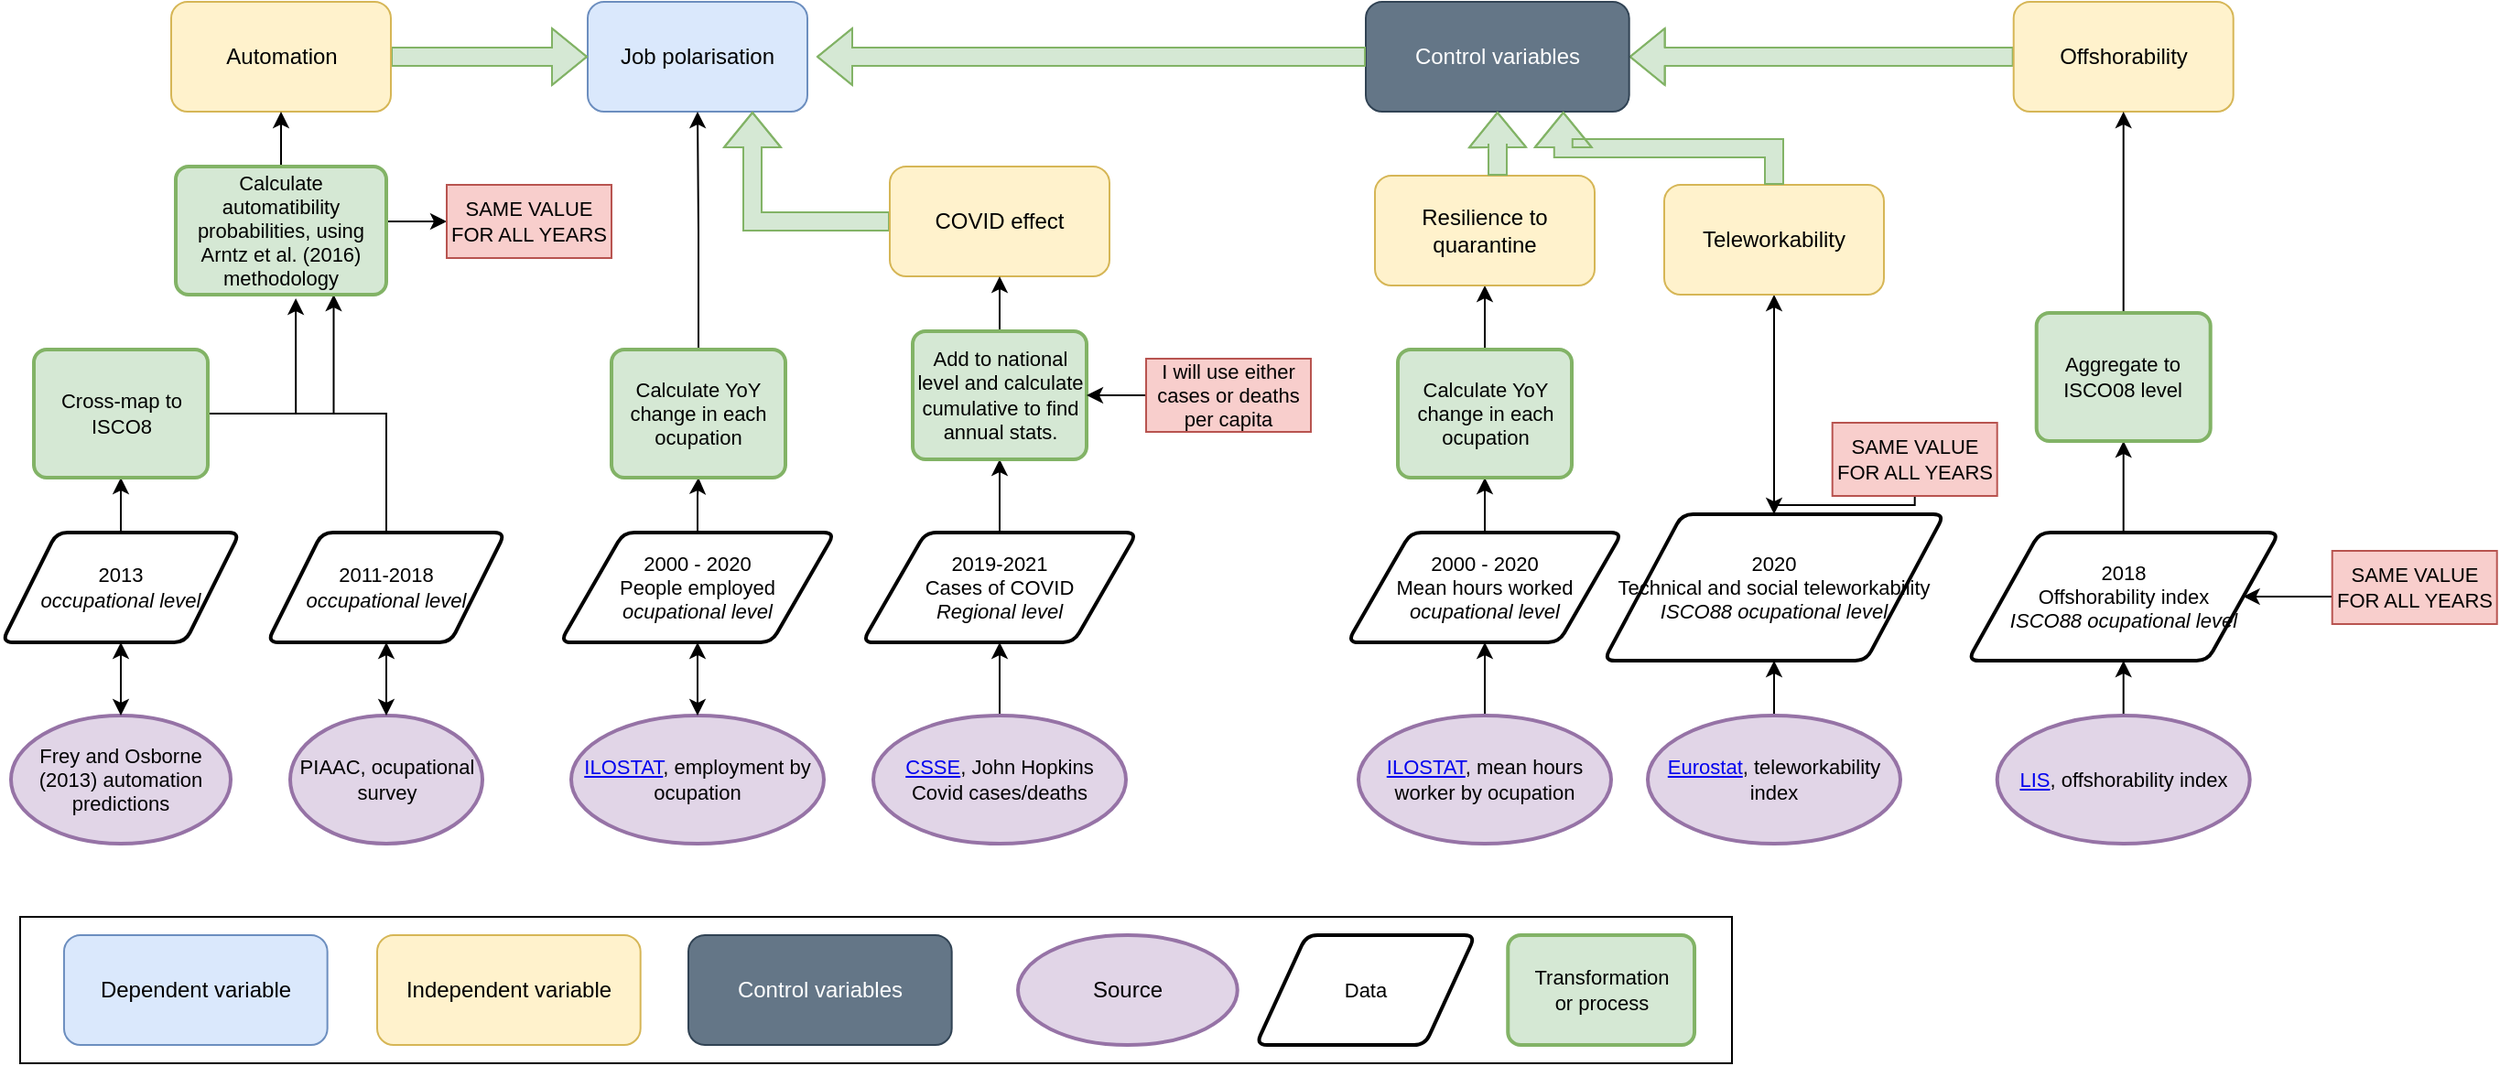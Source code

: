 <mxfile version="16.5.5" type="github">
  <diagram id="V9UyOql_ToTHPF06Edq8" name="Page-1">
    <mxGraphModel dx="1483" dy="780" grid="1" gridSize="10" guides="1" tooltips="1" connect="1" arrows="1" fold="1" page="1" pageScale="1" pageWidth="850" pageHeight="1100" math="0" shadow="0">
      <root>
        <mxCell id="0" />
        <mxCell id="1" parent="0" />
        <mxCell id="Q14rdcWtYfDraQlmz2f_-1" value="Job polarisation" style="rounded=1;whiteSpace=wrap;html=1;fillColor=#dae8fc;strokeColor=#6c8ebf;" parent="1" vertex="1">
          <mxGeometry x="345" y="40" width="120" height="60" as="geometry" />
        </mxCell>
        <mxCell id="Q14rdcWtYfDraQlmz2f_-85" value="" style="edgeStyle=elbowEdgeStyle;shape=flexArrow;rounded=0;orthogonalLoop=1;jettySize=auto;elbow=vertical;html=1;fontSize=11;strokeWidth=1;fillColor=#d5e8d4;strokeColor=#82b366;" parent="1" source="Q14rdcWtYfDraQlmz2f_-12" target="Q14rdcWtYfDraQlmz2f_-1" edge="1">
          <mxGeometry relative="1" as="geometry" />
        </mxCell>
        <mxCell id="Q14rdcWtYfDraQlmz2f_-12" value="Automation" style="rounded=1;whiteSpace=wrap;html=1;fillColor=#fff2cc;strokeColor=#d6b656;" parent="1" vertex="1">
          <mxGeometry x="117.5" y="40" width="120" height="60" as="geometry" />
        </mxCell>
        <mxCell id="Q14rdcWtYfDraQlmz2f_-26" value="" style="edgeStyle=orthogonalEdgeStyle;rounded=0;orthogonalLoop=1;jettySize=auto;html=1;fontSize=11;" parent="1" source="Q14rdcWtYfDraQlmz2f_-18" edge="1">
          <mxGeometry relative="1" as="geometry">
            <mxPoint x="405" y="390" as="targetPoint" />
          </mxGeometry>
        </mxCell>
        <mxCell id="Q14rdcWtYfDraQlmz2f_-18" value="&lt;a href=&quot;https://www.ilo.org/shinyapps/bulkexplorer17/?lang=en&amp;amp;segment=indicator&amp;amp;id=EMP_TEMP_SEX_OC2_NB_A&quot;&gt;ILOSTAT&lt;/a&gt;, employment by ocupation" style="strokeWidth=2;html=1;shape=mxgraph.flowchart.start_1;whiteSpace=wrap;fillColor=#e1d5e7;strokeColor=#9673a6;fontSize=11;" parent="1" vertex="1">
          <mxGeometry x="336" y="430" width="138" height="70" as="geometry" />
        </mxCell>
        <mxCell id="Q14rdcWtYfDraQlmz2f_-33" value="" style="edgeStyle=orthogonalEdgeStyle;rounded=0;orthogonalLoop=1;jettySize=auto;html=1;fontSize=11;" parent="1" source="Q14rdcWtYfDraQlmz2f_-29" target="Q14rdcWtYfDraQlmz2f_-18" edge="1">
          <mxGeometry relative="1" as="geometry" />
        </mxCell>
        <mxCell id="Q14rdcWtYfDraQlmz2f_-39" value="" style="edgeStyle=orthogonalEdgeStyle;rounded=0;orthogonalLoop=1;jettySize=auto;html=1;fontSize=11;" parent="1" source="Q14rdcWtYfDraQlmz2f_-29" target="Q14rdcWtYfDraQlmz2f_-37" edge="1">
          <mxGeometry relative="1" as="geometry" />
        </mxCell>
        <mxCell id="Q14rdcWtYfDraQlmz2f_-29" value="&lt;div&gt;2000 - 2020&lt;/div&gt;&lt;div&gt;People employed &lt;br&gt;&lt;/div&gt;&lt;div&gt;&lt;i&gt;ocupational level&lt;/i&gt;&lt;br&gt;&lt;/div&gt;" style="shape=parallelogram;html=1;strokeWidth=2;perimeter=parallelogramPerimeter;whiteSpace=wrap;rounded=1;arcSize=12;size=0.23;fontSize=11;" parent="1" vertex="1">
          <mxGeometry x="330" y="330" width="150" height="60" as="geometry" />
        </mxCell>
        <mxCell id="Q14rdcWtYfDraQlmz2f_-35" value="" style="group;fillColor=#647687;fontColor=#ffffff;strokeColor=#314354;" parent="1" vertex="1" connectable="0">
          <mxGeometry x="35" y="540" width="935" height="80" as="geometry" />
        </mxCell>
        <mxCell id="Q14rdcWtYfDraQlmz2f_-2" value="" style="rounded=0;whiteSpace=wrap;html=1;fontStyle=1" parent="Q14rdcWtYfDraQlmz2f_-35" vertex="1">
          <mxGeometry width="935" height="80" as="geometry" />
        </mxCell>
        <mxCell id="Q14rdcWtYfDraQlmz2f_-10" value="Dependent variable" style="rounded=1;whiteSpace=wrap;html=1;fillColor=#dae8fc;strokeColor=#6c8ebf;" parent="Q14rdcWtYfDraQlmz2f_-35" vertex="1">
          <mxGeometry x="23.974" y="10" width="143.846" height="60" as="geometry" />
        </mxCell>
        <mxCell id="Q14rdcWtYfDraQlmz2f_-11" value="Independent variable" style="rounded=1;whiteSpace=wrap;html=1;fillColor=#fff2cc;strokeColor=#d6b656;" parent="Q14rdcWtYfDraQlmz2f_-35" vertex="1">
          <mxGeometry x="194.999" y="10" width="143.846" height="60" as="geometry" />
        </mxCell>
        <mxCell id="Q14rdcWtYfDraQlmz2f_-17" value="Source" style="strokeWidth=2;html=1;shape=mxgraph.flowchart.start_1;whiteSpace=wrap;fillColor=#e1d5e7;strokeColor=#9673a6;" parent="Q14rdcWtYfDraQlmz2f_-35" vertex="1">
          <mxGeometry x="545.003" y="10" width="119.872" height="60" as="geometry" />
        </mxCell>
        <mxCell id="Q14rdcWtYfDraQlmz2f_-28" value="Data" style="shape=parallelogram;html=1;strokeWidth=2;perimeter=parallelogramPerimeter;whiteSpace=wrap;rounded=1;arcSize=12;size=0.23;fontSize=11;" parent="Q14rdcWtYfDraQlmz2f_-35" vertex="1">
          <mxGeometry x="675" y="10" width="119.872" height="60" as="geometry" />
        </mxCell>
        <mxCell id="Q14rdcWtYfDraQlmz2f_-38" value="&lt;div&gt;Transformation&lt;/div&gt;&lt;div&gt;or process&lt;/div&gt;" style="rounded=1;whiteSpace=wrap;html=1;absoluteArcSize=1;arcSize=14;strokeWidth=2;fontSize=11;fillColor=#d5e8d4;strokeColor=#82b366;" parent="Q14rdcWtYfDraQlmz2f_-35" vertex="1">
          <mxGeometry x="812.632" y="10" width="101.891" height="60" as="geometry" />
        </mxCell>
        <mxCell id="QSGgm3x1fwg6DJeKjKM8-1" value="&lt;div&gt;Control variables&lt;/div&gt;" style="rounded=1;whiteSpace=wrap;html=1;fillColor=#647687;strokeColor=#314354;fontColor=#ffffff;" vertex="1" parent="Q14rdcWtYfDraQlmz2f_-35">
          <mxGeometry x="364.999" y="10" width="143.846" height="60" as="geometry" />
        </mxCell>
        <mxCell id="Q14rdcWtYfDraQlmz2f_-40" value="" style="edgeStyle=orthogonalEdgeStyle;rounded=0;orthogonalLoop=1;jettySize=auto;html=1;fontSize=11;" parent="1" source="Q14rdcWtYfDraQlmz2f_-37" target="Q14rdcWtYfDraQlmz2f_-1" edge="1">
          <mxGeometry relative="1" as="geometry" />
        </mxCell>
        <mxCell id="Q14rdcWtYfDraQlmz2f_-37" value="Calculate YoY change in each ocupation" style="rounded=1;whiteSpace=wrap;html=1;absoluteArcSize=1;arcSize=14;strokeWidth=2;fontSize=11;fillColor=#d5e8d4;strokeColor=#82b366;" parent="1" vertex="1">
          <mxGeometry x="358" y="230" width="95" height="70" as="geometry" />
        </mxCell>
        <mxCell id="Q14rdcWtYfDraQlmz2f_-49" value="" style="edgeStyle=orthogonalEdgeStyle;rounded=0;orthogonalLoop=1;jettySize=auto;html=1;fontSize=11;" parent="1" source="Q14rdcWtYfDraQlmz2f_-41" target="Q14rdcWtYfDraQlmz2f_-44" edge="1">
          <mxGeometry relative="1" as="geometry" />
        </mxCell>
        <mxCell id="Q14rdcWtYfDraQlmz2f_-41" value="Frey and Osborne (2013) automation predictions" style="strokeWidth=2;html=1;shape=mxgraph.flowchart.start_1;whiteSpace=wrap;fillColor=#e1d5e7;strokeColor=#9673a6;fontSize=11;" parent="1" vertex="1">
          <mxGeometry x="30" y="430" width="120" height="70" as="geometry" />
        </mxCell>
        <mxCell id="Q14rdcWtYfDraQlmz2f_-50" value="" style="edgeStyle=orthogonalEdgeStyle;rounded=0;orthogonalLoop=1;jettySize=auto;html=1;fontSize=11;" parent="1" source="Q14rdcWtYfDraQlmz2f_-42" target="Q14rdcWtYfDraQlmz2f_-43" edge="1">
          <mxGeometry relative="1" as="geometry" />
        </mxCell>
        <mxCell id="Q14rdcWtYfDraQlmz2f_-42" value="PIAAC, ocupational survey" style="strokeWidth=2;html=1;shape=mxgraph.flowchart.start_1;whiteSpace=wrap;fillColor=#e1d5e7;strokeColor=#9673a6;fontSize=11;" parent="1" vertex="1">
          <mxGeometry x="182.5" y="430" width="105" height="70" as="geometry" />
        </mxCell>
        <mxCell id="Q14rdcWtYfDraQlmz2f_-51" style="edgeStyle=orthogonalEdgeStyle;rounded=0;orthogonalLoop=1;jettySize=auto;html=1;fontSize=11;" parent="1" source="Q14rdcWtYfDraQlmz2f_-43" target="Q14rdcWtYfDraQlmz2f_-42" edge="1">
          <mxGeometry relative="1" as="geometry" />
        </mxCell>
        <mxCell id="Q14rdcWtYfDraQlmz2f_-58" style="edgeStyle=orthogonalEdgeStyle;rounded=0;orthogonalLoop=1;jettySize=auto;html=1;entryX=0.57;entryY=1.029;entryDx=0;entryDy=0;entryPerimeter=0;fontSize=11;" parent="1" source="Q14rdcWtYfDraQlmz2f_-43" target="Q14rdcWtYfDraQlmz2f_-56" edge="1">
          <mxGeometry relative="1" as="geometry" />
        </mxCell>
        <mxCell id="Q14rdcWtYfDraQlmz2f_-43" value="&lt;div&gt;2011-2018 &lt;br&gt;&lt;/div&gt;&lt;div&gt;&lt;i&gt;occupational level&lt;/i&gt;&lt;br&gt;&lt;/div&gt;" style="shape=parallelogram;html=1;strokeWidth=2;perimeter=parallelogramPerimeter;whiteSpace=wrap;rounded=1;arcSize=12;size=0.23;fontSize=11;" parent="1" vertex="1">
          <mxGeometry x="170" y="330" width="130" height="60" as="geometry" />
        </mxCell>
        <mxCell id="Q14rdcWtYfDraQlmz2f_-52" style="edgeStyle=orthogonalEdgeStyle;rounded=0;orthogonalLoop=1;jettySize=auto;html=1;entryX=0.5;entryY=0;entryDx=0;entryDy=0;entryPerimeter=0;fontSize=11;" parent="1" source="Q14rdcWtYfDraQlmz2f_-44" target="Q14rdcWtYfDraQlmz2f_-41" edge="1">
          <mxGeometry relative="1" as="geometry" />
        </mxCell>
        <mxCell id="Q14rdcWtYfDraQlmz2f_-55" value="" style="edgeStyle=orthogonalEdgeStyle;rounded=0;orthogonalLoop=1;jettySize=auto;html=1;fontSize=11;" parent="1" source="Q14rdcWtYfDraQlmz2f_-44" target="Q14rdcWtYfDraQlmz2f_-54" edge="1">
          <mxGeometry relative="1" as="geometry" />
        </mxCell>
        <mxCell id="Q14rdcWtYfDraQlmz2f_-44" value="&lt;div&gt;2013&lt;br&gt;&lt;/div&gt;&lt;div&gt;&lt;i&gt;occupational level&lt;/i&gt;&lt;br&gt;&lt;/div&gt;" style="shape=parallelogram;html=1;strokeWidth=2;perimeter=parallelogramPerimeter;whiteSpace=wrap;rounded=1;arcSize=12;size=0.23;fontSize=11;" parent="1" vertex="1">
          <mxGeometry x="25" y="330" width="130" height="60" as="geometry" />
        </mxCell>
        <mxCell id="Q14rdcWtYfDraQlmz2f_-62" style="edgeStyle=elbowEdgeStyle;rounded=0;orthogonalLoop=1;jettySize=auto;html=1;fontSize=11;strokeWidth=1;entryX=0.75;entryY=1;entryDx=0;entryDy=0;elbow=vertical;" parent="1" source="Q14rdcWtYfDraQlmz2f_-54" target="Q14rdcWtYfDraQlmz2f_-56" edge="1">
          <mxGeometry relative="1" as="geometry">
            <mxPoint x="180" y="250" as="targetPoint" />
            <Array as="points">
              <mxPoint x="195" y="265" />
            </Array>
          </mxGeometry>
        </mxCell>
        <mxCell id="Q14rdcWtYfDraQlmz2f_-54" value="Cross-map to ISCO8" style="rounded=1;whiteSpace=wrap;html=1;absoluteArcSize=1;arcSize=14;strokeWidth=2;fontSize=11;fillColor=#d5e8d4;strokeColor=#82b366;" parent="1" vertex="1">
          <mxGeometry x="42.5" y="230" width="95" height="70" as="geometry" />
        </mxCell>
        <mxCell id="Q14rdcWtYfDraQlmz2f_-63" style="edgeStyle=elbowEdgeStyle;rounded=0;orthogonalLoop=1;jettySize=auto;elbow=vertical;html=1;fontSize=11;strokeWidth=1;" parent="1" source="Q14rdcWtYfDraQlmz2f_-56" target="Q14rdcWtYfDraQlmz2f_-12" edge="1">
          <mxGeometry relative="1" as="geometry" />
        </mxCell>
        <mxCell id="Q14rdcWtYfDraQlmz2f_-81" style="edgeStyle=elbowEdgeStyle;rounded=0;orthogonalLoop=1;jettySize=auto;elbow=vertical;html=1;fontSize=11;strokeWidth=1;" parent="1" source="Q14rdcWtYfDraQlmz2f_-56" target="Q14rdcWtYfDraQlmz2f_-80" edge="1">
          <mxGeometry relative="1" as="geometry" />
        </mxCell>
        <mxCell id="Q14rdcWtYfDraQlmz2f_-56" value="Calculate automatibility probabilities, using Arntz et al. (2016) methodology" style="rounded=1;whiteSpace=wrap;html=1;absoluteArcSize=1;arcSize=14;strokeWidth=2;fontSize=11;fillColor=#d5e8d4;strokeColor=#82b366;" parent="1" vertex="1">
          <mxGeometry x="120" y="130" width="115" height="70" as="geometry" />
        </mxCell>
        <mxCell id="Q14rdcWtYfDraQlmz2f_-67" value="" style="edgeStyle=elbowEdgeStyle;rounded=0;orthogonalLoop=1;jettySize=auto;elbow=vertical;html=1;fontSize=11;strokeWidth=1;" parent="1" source="Q14rdcWtYfDraQlmz2f_-64" target="Q14rdcWtYfDraQlmz2f_-66" edge="1">
          <mxGeometry relative="1" as="geometry" />
        </mxCell>
        <UserObject label="&lt;a href=&quot;%3CmxGraphModel%3E%3Croot%3E%3CmxCell%20id%3D%220%22%2F%3E%3CmxCell%20id%3D%221%22%20parent%3D%220%22%2F%3E%3CmxCell%20id%3D%222%22%20value%3D%22Automation%22%20style%3D%22rounded%3D1%3BwhiteSpace%3Dwrap%3Bhtml%3D1%3BfillColor%3D%23fff2cc%3BstrokeColor%3D%23d6b656%3B%22%20vertex%3D%221%22%20parent%3D%221%22%3E%3CmxGeometry%20x%3D%22117.5%22%20y%3D%2240%22%20width%3D%22120%22%20height%3D%2260%22%20as%3D%22geometry%22%2F%3E%3C%2FmxCell%3E%3C%2Froot%3E%3C%2FmxGraphModel%3E&quot;&gt;ILOSTAT&lt;/a&gt;, mean hours worker by ocupation" link="https://www.ilo.org/shinyapps/bulkexplorer54/?lang=en&amp;segment=indicator&amp;id=HOW_XEES_AGE_OC2_NB_A" linkTarget="_blank" id="Q14rdcWtYfDraQlmz2f_-64">
          <mxCell style="strokeWidth=2;html=1;shape=mxgraph.flowchart.start_1;whiteSpace=wrap;fillColor=#e1d5e7;strokeColor=#9673a6;fontSize=11;" parent="1" vertex="1">
            <mxGeometry x="766" y="430" width="138" height="70" as="geometry" />
          </mxCell>
        </UserObject>
        <mxCell id="Q14rdcWtYfDraQlmz2f_-84" style="edgeStyle=orthogonalEdgeStyle;rounded=0;orthogonalLoop=1;jettySize=auto;html=1;entryX=0.75;entryY=1;entryDx=0;entryDy=0;fontSize=11;strokeWidth=1;shape=flexArrow;fillColor=#d5e8d4;strokeColor=#82b366;" parent="1" source="Q14rdcWtYfDraQlmz2f_-65" target="Q14rdcWtYfDraQlmz2f_-1" edge="1">
          <mxGeometry relative="1" as="geometry" />
        </mxCell>
        <mxCell id="Q14rdcWtYfDraQlmz2f_-65" value="COVID effect" style="rounded=1;whiteSpace=wrap;html=1;fillColor=#fff2cc;strokeColor=#d6b656;" parent="1" vertex="1">
          <mxGeometry x="510" y="130" width="120" height="60" as="geometry" />
        </mxCell>
        <mxCell id="Q14rdcWtYfDraQlmz2f_-69" value="" style="edgeStyle=elbowEdgeStyle;rounded=0;orthogonalLoop=1;jettySize=auto;elbow=vertical;html=1;fontSize=11;strokeWidth=1;" parent="1" source="Q14rdcWtYfDraQlmz2f_-66" target="Q14rdcWtYfDraQlmz2f_-68" edge="1">
          <mxGeometry relative="1" as="geometry" />
        </mxCell>
        <mxCell id="Q14rdcWtYfDraQlmz2f_-66" value="&lt;div&gt;2000 - 2020&lt;/div&gt;&lt;div&gt;Mean hours worked &lt;br&gt;&lt;/div&gt;&lt;div&gt;&lt;i&gt;ocupational level&lt;/i&gt;&lt;br&gt;&lt;/div&gt;" style="shape=parallelogram;html=1;strokeWidth=2;perimeter=parallelogramPerimeter;whiteSpace=wrap;rounded=1;arcSize=12;size=0.23;fontSize=11;" parent="1" vertex="1">
          <mxGeometry x="760" y="330" width="150" height="60" as="geometry" />
        </mxCell>
        <mxCell id="QSGgm3x1fwg6DJeKjKM8-36" value="" style="edgeStyle=orthogonalEdgeStyle;rounded=0;orthogonalLoop=1;jettySize=auto;html=1;" edge="1" parent="1" source="Q14rdcWtYfDraQlmz2f_-68" target="QSGgm3x1fwg6DJeKjKM8-34">
          <mxGeometry relative="1" as="geometry" />
        </mxCell>
        <mxCell id="Q14rdcWtYfDraQlmz2f_-68" value="Calculate YoY change in each ocupation" style="rounded=1;whiteSpace=wrap;html=1;absoluteArcSize=1;arcSize=14;strokeWidth=2;fontSize=11;fillColor=#d5e8d4;strokeColor=#82b366;" parent="1" vertex="1">
          <mxGeometry x="787.5" y="230" width="95" height="70" as="geometry" />
        </mxCell>
        <mxCell id="Q14rdcWtYfDraQlmz2f_-75" value="" style="edgeStyle=elbowEdgeStyle;rounded=0;orthogonalLoop=1;jettySize=auto;elbow=vertical;html=1;fontSize=11;strokeWidth=1;" parent="1" source="Q14rdcWtYfDraQlmz2f_-71" target="Q14rdcWtYfDraQlmz2f_-73" edge="1">
          <mxGeometry relative="1" as="geometry" />
        </mxCell>
        <UserObject label="&lt;a href=&quot;https://ec.europa.eu/jrc/sites/default/files/jrc121193.pdf&quot;&gt;Eurostat&lt;/a&gt;, teleworkability index" link="https://www.ilo.org/shinyapps/bulkexplorer54/?lang=en&amp;segment=indicator&amp;id=HOW_XEES_AGE_OC2_NB_A" linkTarget="_blank" id="Q14rdcWtYfDraQlmz2f_-71">
          <mxCell style="strokeWidth=2;html=1;shape=mxgraph.flowchart.start_1;whiteSpace=wrap;fillColor=#e1d5e7;strokeColor=#9673a6;fontSize=11;" parent="1" vertex="1">
            <mxGeometry x="924" y="430" width="138" height="70" as="geometry" />
          </mxCell>
        </UserObject>
        <mxCell id="QSGgm3x1fwg6DJeKjKM8-39" style="edgeStyle=orthogonalEdgeStyle;rounded=0;orthogonalLoop=1;jettySize=auto;html=1;entryX=0.5;entryY=1;entryDx=0;entryDy=0;" edge="1" parent="1" source="Q14rdcWtYfDraQlmz2f_-73" target="QSGgm3x1fwg6DJeKjKM8-37">
          <mxGeometry relative="1" as="geometry" />
        </mxCell>
        <mxCell id="Q14rdcWtYfDraQlmz2f_-73" value="&lt;div style=&quot;font-size: 11px&quot;&gt;2020&lt;/div&gt;&lt;div style=&quot;font-size: 11px&quot;&gt;Technical and social teleworkability &lt;br style=&quot;font-size: 11px&quot;&gt;&lt;/div&gt;&lt;div style=&quot;font-size: 11px&quot;&gt;&lt;i style=&quot;font-size: 11px&quot;&gt;ISCO88 ocupational level&lt;/i&gt;&lt;br style=&quot;font-size: 11px&quot;&gt;&lt;/div&gt;" style="shape=parallelogram;html=1;strokeWidth=2;perimeter=parallelogramPerimeter;whiteSpace=wrap;rounded=1;arcSize=12;size=0.23;fontSize=11;" parent="1" vertex="1">
          <mxGeometry x="900" y="320" width="186" height="80" as="geometry" />
        </mxCell>
        <mxCell id="Q14rdcWtYfDraQlmz2f_-80" value="SAME VALUE FOR ALL YEARS" style="rounded=0;whiteSpace=wrap;html=1;fontSize=11;fillColor=#f8cecc;strokeColor=#b85450;" parent="1" vertex="1">
          <mxGeometry x="268" y="140" width="90" height="40" as="geometry" />
        </mxCell>
        <mxCell id="Q14rdcWtYfDraQlmz2f_-83" style="edgeStyle=elbowEdgeStyle;rounded=0;orthogonalLoop=1;jettySize=auto;elbow=vertical;html=1;fontSize=11;strokeWidth=1;" parent="1" source="Q14rdcWtYfDraQlmz2f_-82" target="Q14rdcWtYfDraQlmz2f_-73" edge="1">
          <mxGeometry relative="1" as="geometry" />
        </mxCell>
        <mxCell id="Q14rdcWtYfDraQlmz2f_-82" value="SAME VALUE FOR ALL YEARS" style="rounded=0;whiteSpace=wrap;html=1;fontSize=11;fillColor=#f8cecc;strokeColor=#b85450;" parent="1" vertex="1">
          <mxGeometry x="1024.85" y="270" width="90" height="40" as="geometry" />
        </mxCell>
        <mxCell id="Q14rdcWtYfDraQlmz2f_-96" style="edgeStyle=elbowEdgeStyle;rounded=0;orthogonalLoop=1;jettySize=auto;elbow=vertical;html=1;fontSize=11;strokeWidth=1;shape=flexArrow;fillColor=#d5e8d4;strokeColor=#82b366;entryX=1;entryY=0.5;entryDx=0;entryDy=0;" parent="1" source="Q14rdcWtYfDraQlmz2f_-87" target="QSGgm3x1fwg6DJeKjKM8-2" edge="1">
          <mxGeometry relative="1" as="geometry" />
        </mxCell>
        <mxCell id="Q14rdcWtYfDraQlmz2f_-87" value="Offshorability" style="rounded=1;whiteSpace=wrap;html=1;fillColor=#fff2cc;strokeColor=#d6b656;" parent="1" vertex="1">
          <mxGeometry x="1123.85" y="40" width="120" height="60" as="geometry" />
        </mxCell>
        <mxCell id="Q14rdcWtYfDraQlmz2f_-90" style="edgeStyle=elbowEdgeStyle;rounded=0;orthogonalLoop=1;jettySize=auto;elbow=vertical;html=1;fontSize=11;strokeWidth=1;" parent="1" source="Q14rdcWtYfDraQlmz2f_-88" edge="1">
          <mxGeometry relative="1" as="geometry">
            <mxPoint x="1183.85" y="400" as="targetPoint" />
          </mxGeometry>
        </mxCell>
        <UserObject label="&lt;a href=&quot;https://www.lisdatacenter.org/resources/other-databases/?highlight=offshoring&quot;&gt;LIS&lt;/a&gt;, offshorability index" link="https://www.lisdatacenter.org/resources/other-databases/?highlight=offshoring" linkTarget="_blank" id="Q14rdcWtYfDraQlmz2f_-88">
          <mxCell style="strokeWidth=2;html=1;shape=mxgraph.flowchart.start_1;whiteSpace=wrap;fillColor=#e1d5e7;strokeColor=#9673a6;fontSize=11;" parent="1" vertex="1">
            <mxGeometry x="1114.85" y="430" width="138" height="70" as="geometry" />
          </mxCell>
        </UserObject>
        <mxCell id="Q14rdcWtYfDraQlmz2f_-95" value="" style="edgeStyle=elbowEdgeStyle;rounded=0;orthogonalLoop=1;jettySize=auto;elbow=vertical;html=1;fontSize=11;strokeWidth=1;" parent="1" target="Q14rdcWtYfDraQlmz2f_-91" edge="1">
          <mxGeometry relative="1" as="geometry">
            <mxPoint x="1183.85" y="330" as="sourcePoint" />
          </mxGeometry>
        </mxCell>
        <mxCell id="Q14rdcWtYfDraQlmz2f_-89" value="2018&lt;br&gt;&lt;div style=&quot;font-size: 11px&quot;&gt;Offshorability index &lt;br style=&quot;font-size: 11px&quot;&gt;&lt;/div&gt;&lt;div style=&quot;font-size: 11px&quot;&gt;&lt;i style=&quot;font-size: 11px&quot;&gt;ISCO88 ocupational level&lt;/i&gt;&lt;br style=&quot;font-size: 11px&quot;&gt;&lt;/div&gt;" style="shape=parallelogram;html=1;strokeWidth=2;perimeter=parallelogramPerimeter;whiteSpace=wrap;rounded=1;arcSize=12;size=0.23;fontSize=11;" parent="1" vertex="1">
          <mxGeometry x="1098.85" y="330" width="170" height="70" as="geometry" />
        </mxCell>
        <mxCell id="Q14rdcWtYfDraQlmz2f_-94" style="edgeStyle=elbowEdgeStyle;rounded=0;orthogonalLoop=1;jettySize=auto;elbow=vertical;html=1;fontSize=11;strokeWidth=1;" parent="1" source="Q14rdcWtYfDraQlmz2f_-91" target="Q14rdcWtYfDraQlmz2f_-87" edge="1">
          <mxGeometry relative="1" as="geometry" />
        </mxCell>
        <mxCell id="Q14rdcWtYfDraQlmz2f_-91" value="Aggregate to ISCO08 level" style="rounded=1;whiteSpace=wrap;html=1;absoluteArcSize=1;arcSize=14;strokeWidth=2;fontSize=11;fillColor=#d5e8d4;strokeColor=#82b366;" parent="1" vertex="1">
          <mxGeometry x="1136.35" y="210" width="95" height="70" as="geometry" />
        </mxCell>
        <mxCell id="Q14rdcWtYfDraQlmz2f_-93" style="edgeStyle=elbowEdgeStyle;rounded=0;orthogonalLoop=1;jettySize=auto;elbow=vertical;html=1;entryX=1;entryY=0.5;entryDx=0;entryDy=0;fontSize=11;strokeWidth=1;" parent="1" source="Q14rdcWtYfDraQlmz2f_-92" edge="1">
          <mxGeometry relative="1" as="geometry">
            <mxPoint x="1249.3" y="365" as="targetPoint" />
          </mxGeometry>
        </mxCell>
        <mxCell id="Q14rdcWtYfDraQlmz2f_-92" value="SAME VALUE FOR ALL YEARS" style="rounded=0;whiteSpace=wrap;html=1;fontSize=11;fillColor=#f8cecc;strokeColor=#b85450;" parent="1" vertex="1">
          <mxGeometry x="1297.85" y="340" width="90" height="40" as="geometry" />
        </mxCell>
        <mxCell id="QSGgm3x1fwg6DJeKjKM8-2" value="&lt;div&gt;Control variables&lt;/div&gt;" style="rounded=1;whiteSpace=wrap;html=1;fillColor=#647687;strokeColor=#314354;fontColor=#ffffff;" vertex="1" parent="1">
          <mxGeometry x="769.999" y="40" width="143.846" height="60" as="geometry" />
        </mxCell>
        <mxCell id="QSGgm3x1fwg6DJeKjKM8-11" value="" style="edgeStyle=orthogonalEdgeStyle;rounded=0;orthogonalLoop=1;jettySize=auto;html=1;" edge="1" parent="1" source="QSGgm3x1fwg6DJeKjKM8-8" target="QSGgm3x1fwg6DJeKjKM8-9">
          <mxGeometry relative="1" as="geometry" />
        </mxCell>
        <UserObject label="&lt;div&gt;&lt;a href=&quot;https://github.com/Dmusulas/COVID-19&quot;&gt;CSSE&lt;/a&gt;, John Hopkins&lt;/div&gt;&lt;div&gt;Covid cases/deaths&lt;br&gt;&lt;/div&gt;" link="https://github.com/Dmusulas/COVID-19" id="QSGgm3x1fwg6DJeKjKM8-8">
          <mxCell style="strokeWidth=2;html=1;shape=mxgraph.flowchart.start_1;whiteSpace=wrap;fillColor=#e1d5e7;strokeColor=#9673a6;fontSize=11;" vertex="1" parent="1">
            <mxGeometry x="501" y="430" width="138" height="70" as="geometry" />
          </mxCell>
        </UserObject>
        <mxCell id="QSGgm3x1fwg6DJeKjKM8-12" value="" style="edgeStyle=orthogonalEdgeStyle;rounded=0;orthogonalLoop=1;jettySize=auto;html=1;" edge="1" parent="1" source="QSGgm3x1fwg6DJeKjKM8-9" target="QSGgm3x1fwg6DJeKjKM8-10">
          <mxGeometry relative="1" as="geometry" />
        </mxCell>
        <mxCell id="QSGgm3x1fwg6DJeKjKM8-9" value="&lt;div&gt;2019-2021&lt;/div&gt;&lt;div&gt;Cases of COVID&lt;br&gt;&lt;/div&gt;&lt;div&gt;&lt;i&gt;Regional level&lt;/i&gt;&lt;br&gt;&lt;/div&gt;" style="shape=parallelogram;html=1;strokeWidth=2;perimeter=parallelogramPerimeter;whiteSpace=wrap;rounded=1;arcSize=12;size=0.23;fontSize=11;" vertex="1" parent="1">
          <mxGeometry x="495" y="330" width="150" height="60" as="geometry" />
        </mxCell>
        <mxCell id="QSGgm3x1fwg6DJeKjKM8-25" value="" style="edgeStyle=orthogonalEdgeStyle;rounded=0;orthogonalLoop=1;jettySize=auto;html=1;" edge="1" parent="1" source="QSGgm3x1fwg6DJeKjKM8-10" target="Q14rdcWtYfDraQlmz2f_-65">
          <mxGeometry relative="1" as="geometry" />
        </mxCell>
        <mxCell id="QSGgm3x1fwg6DJeKjKM8-10" value="Add to national level and calculate cumulative to find annual stats." style="rounded=1;whiteSpace=wrap;html=1;absoluteArcSize=1;arcSize=14;strokeWidth=2;fontSize=11;fillColor=#d5e8d4;strokeColor=#82b366;" vertex="1" parent="1">
          <mxGeometry x="522.5" y="220" width="95" height="70" as="geometry" />
        </mxCell>
        <mxCell id="QSGgm3x1fwg6DJeKjKM8-24" value="" style="edgeStyle=orthogonalEdgeStyle;rounded=0;orthogonalLoop=1;jettySize=auto;html=1;" edge="1" parent="1" source="QSGgm3x1fwg6DJeKjKM8-23" target="QSGgm3x1fwg6DJeKjKM8-10">
          <mxGeometry relative="1" as="geometry" />
        </mxCell>
        <mxCell id="QSGgm3x1fwg6DJeKjKM8-23" value="I will use either cases or deaths per capita" style="rounded=0;whiteSpace=wrap;html=1;fontSize=11;fillColor=#f8cecc;strokeColor=#b85450;" vertex="1" parent="1">
          <mxGeometry x="650" y="235" width="90" height="40" as="geometry" />
        </mxCell>
        <mxCell id="QSGgm3x1fwg6DJeKjKM8-34" value="Resilience to quarantine" style="rounded=1;whiteSpace=wrap;html=1;fillColor=#fff2cc;strokeColor=#d6b656;" vertex="1" parent="1">
          <mxGeometry x="775.0" y="135" width="120" height="60" as="geometry" />
        </mxCell>
        <mxCell id="QSGgm3x1fwg6DJeKjKM8-37" value="Teleworkability " style="rounded=1;whiteSpace=wrap;html=1;fillColor=#fff2cc;strokeColor=#d6b656;" vertex="1" parent="1">
          <mxGeometry x="933.0" y="140" width="120" height="60" as="geometry" />
        </mxCell>
        <mxCell id="QSGgm3x1fwg6DJeKjKM8-40" style="edgeStyle=elbowEdgeStyle;rounded=0;orthogonalLoop=1;jettySize=auto;elbow=vertical;html=1;fontSize=11;strokeWidth=1;shape=flexArrow;fillColor=#d5e8d4;strokeColor=#82b366;entryX=0.75;entryY=1;entryDx=0;entryDy=0;exitX=0.5;exitY=0;exitDx=0;exitDy=0;" edge="1" parent="1" source="QSGgm3x1fwg6DJeKjKM8-37" target="QSGgm3x1fwg6DJeKjKM8-2">
          <mxGeometry relative="1" as="geometry">
            <mxPoint x="1133.85" y="80" as="sourcePoint" />
            <mxPoint x="923.845" y="80" as="targetPoint" />
          </mxGeometry>
        </mxCell>
        <mxCell id="QSGgm3x1fwg6DJeKjKM8-41" style="edgeStyle=elbowEdgeStyle;rounded=0;orthogonalLoop=1;jettySize=auto;elbow=vertical;html=1;fontSize=11;strokeWidth=1;shape=flexArrow;fillColor=#d5e8d4;strokeColor=#82b366;entryX=0.5;entryY=1;entryDx=0;entryDy=0;" edge="1" parent="1" target="QSGgm3x1fwg6DJeKjKM8-2">
          <mxGeometry relative="1" as="geometry">
            <mxPoint x="842" y="135" as="sourcePoint" />
            <mxPoint x="720.004" y="95" as="targetPoint" />
          </mxGeometry>
        </mxCell>
        <mxCell id="QSGgm3x1fwg6DJeKjKM8-42" style="edgeStyle=elbowEdgeStyle;rounded=0;orthogonalLoop=1;jettySize=auto;elbow=vertical;html=1;fontSize=11;strokeWidth=1;shape=flexArrow;fillColor=#d5e8d4;strokeColor=#82b366;" edge="1" parent="1">
          <mxGeometry relative="1" as="geometry">
            <mxPoint x="770" y="70" as="sourcePoint" />
            <mxPoint x="470" y="70" as="targetPoint" />
          </mxGeometry>
        </mxCell>
      </root>
    </mxGraphModel>
  </diagram>
</mxfile>
